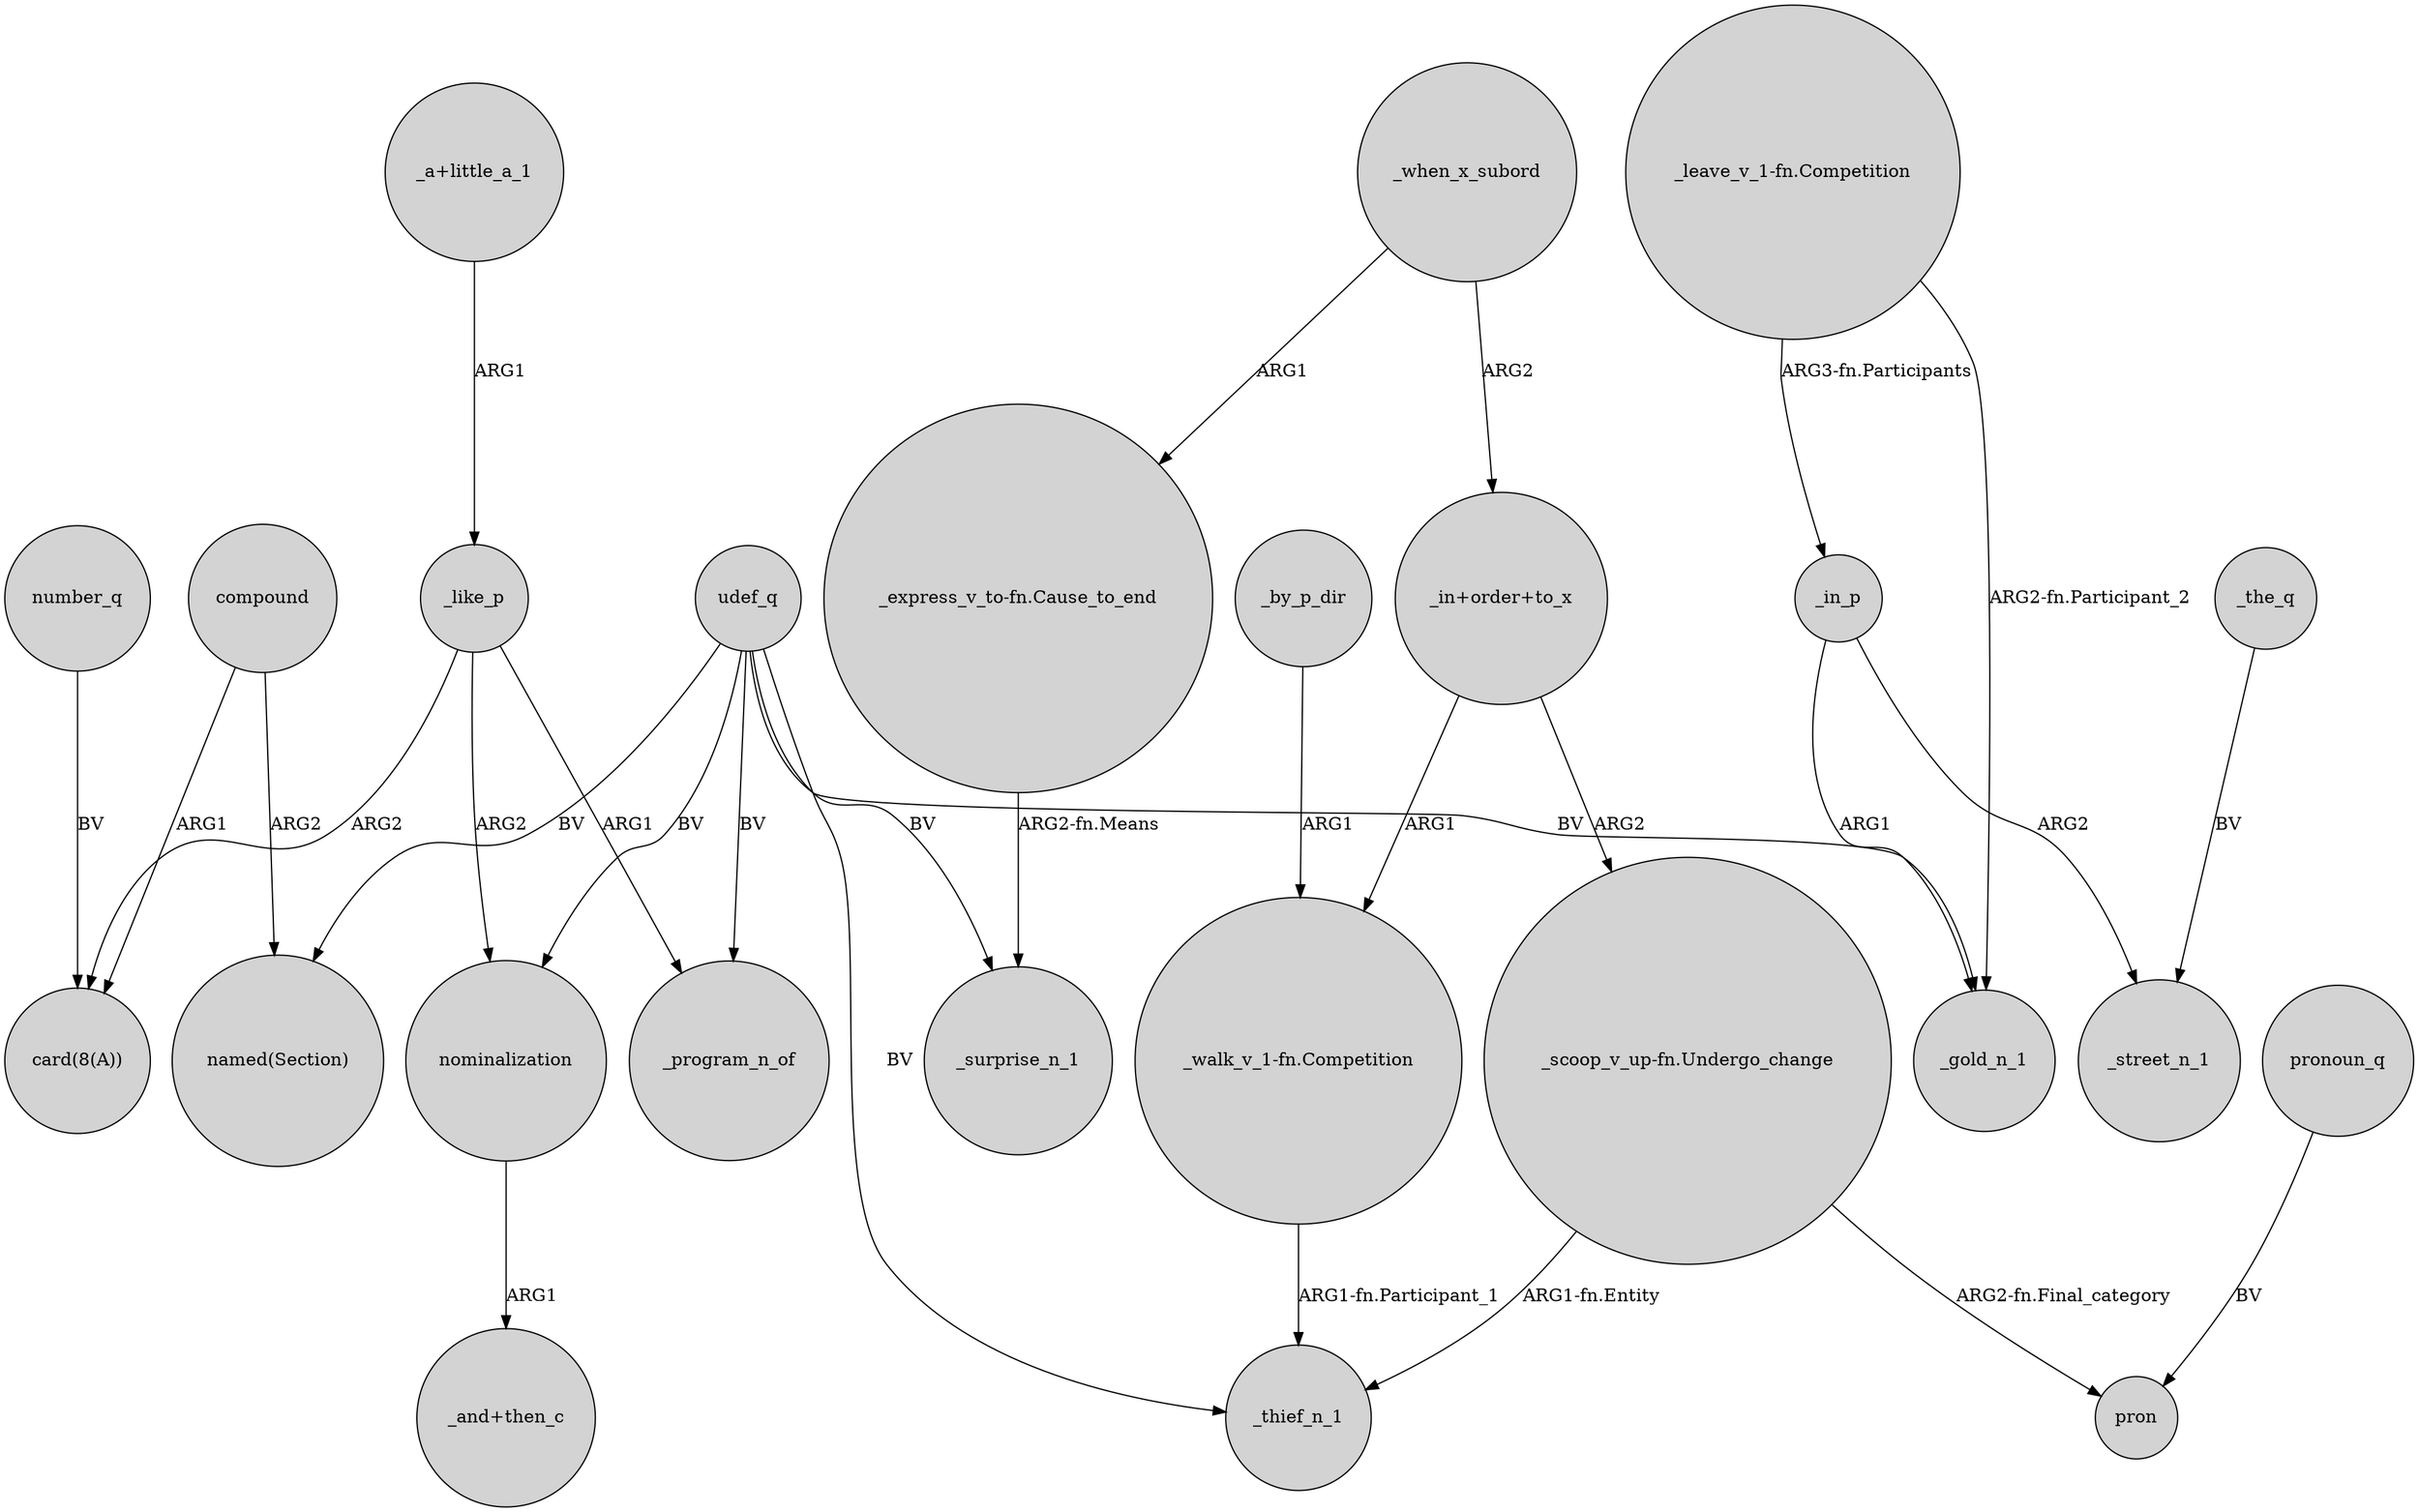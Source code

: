 digraph {
	node [shape=circle style=filled]
	udef_q -> "named(Section)" [label=BV]
	"_leave_v_1-fn.Competition" -> _gold_n_1 [label="ARG2-fn.Participant_2"]
	udef_q -> _surprise_n_1 [label=BV]
	number_q -> "card(8(A))" [label=BV]
	udef_q -> nominalization [label=BV]
	"_leave_v_1-fn.Competition" -> _in_p [label="ARG3-fn.Participants"]
	_in_p -> _gold_n_1 [label=ARG1]
	_like_p -> nominalization [label=ARG2]
	_by_p_dir -> "_walk_v_1-fn.Competition" [label=ARG1]
	udef_q -> _program_n_of [label=BV]
	"_scoop_v_up-fn.Undergo_change" -> pron [label="ARG2-fn.Final_category"]
	"_in+order+to_x" -> "_walk_v_1-fn.Competition" [label=ARG1]
	_when_x_subord -> "_in+order+to_x" [label=ARG2]
	pronoun_q -> pron [label=BV]
	"_a+little_a_1" -> _like_p [label=ARG1]
	"_express_v_to-fn.Cause_to_end" -> _surprise_n_1 [label="ARG2-fn.Means"]
	_like_p -> "card(8(A))" [label=ARG2]
	compound -> "named(Section)" [label=ARG2]
	udef_q -> _thief_n_1 [label=BV]
	_when_x_subord -> "_express_v_to-fn.Cause_to_end" [label=ARG1]
	"_scoop_v_up-fn.Undergo_change" -> _thief_n_1 [label="ARG1-fn.Entity"]
	"_walk_v_1-fn.Competition" -> _thief_n_1 [label="ARG1-fn.Participant_1"]
	udef_q -> _gold_n_1 [label=BV]
	compound -> "card(8(A))" [label=ARG1]
	"_in+order+to_x" -> "_scoop_v_up-fn.Undergo_change" [label=ARG2]
	_the_q -> _street_n_1 [label=BV]
	_like_p -> _program_n_of [label=ARG1]
	nominalization -> "_and+then_c" [label=ARG1]
	_in_p -> _street_n_1 [label=ARG2]
}
